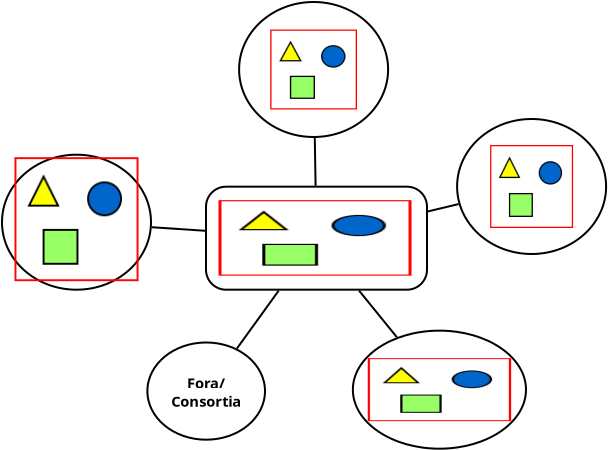 <?xml version="1.0" encoding="UTF-8"?>
<dia:diagram xmlns:dia="http://www.lysator.liu.se/~alla/dia/">
  <dia:layer name="Background" visible="true" active="true">
    <dia:object type="Standard - Ellipse" version="0" id="O0">
      <dia:attribute name="obj_pos">
        <dia:point val="35.005,16.115"/>
      </dia:attribute>
      <dia:attribute name="obj_bb">
        <dia:rectangle val="34.955,16.065;42.505,22.915"/>
      </dia:attribute>
      <dia:attribute name="elem_corner">
        <dia:point val="35.005,16.115"/>
      </dia:attribute>
      <dia:attribute name="elem_width">
        <dia:real val="7.45"/>
      </dia:attribute>
      <dia:attribute name="elem_height">
        <dia:real val="6.75"/>
      </dia:attribute>
    </dia:object>
    <dia:object type="Standard - Ellipse" version="0" id="O1">
      <dia:attribute name="obj_pos">
        <dia:point val="24.105,10.265"/>
      </dia:attribute>
      <dia:attribute name="obj_bb">
        <dia:rectangle val="24.055,10.215;31.605,17.065"/>
      </dia:attribute>
      <dia:attribute name="elem_corner">
        <dia:point val="24.105,10.265"/>
      </dia:attribute>
      <dia:attribute name="elem_width">
        <dia:real val="7.45"/>
      </dia:attribute>
      <dia:attribute name="elem_height">
        <dia:real val="6.75"/>
      </dia:attribute>
    </dia:object>
    <dia:object type="Standard - Ellipse" version="0" id="O2">
      <dia:attribute name="obj_pos">
        <dia:point val="12.25,17.9"/>
      </dia:attribute>
      <dia:attribute name="obj_bb">
        <dia:rectangle val="12.2,17.85;19.75,24.7"/>
      </dia:attribute>
      <dia:attribute name="elem_corner">
        <dia:point val="12.25,17.9"/>
      </dia:attribute>
      <dia:attribute name="elem_width">
        <dia:real val="7.45"/>
      </dia:attribute>
      <dia:attribute name="elem_height">
        <dia:real val="6.75"/>
      </dia:attribute>
    </dia:object>
    <dia:object type="Flowchart - Ellipse" version="0" id="O3">
      <dia:attribute name="obj_pos">
        <dia:point val="29.793,26.697"/>
      </dia:attribute>
      <dia:attribute name="obj_bb">
        <dia:rectangle val="29.743,26.647;38.5,32.65"/>
      </dia:attribute>
      <dia:attribute name="elem_corner">
        <dia:point val="29.793,26.697"/>
      </dia:attribute>
      <dia:attribute name="elem_width">
        <dia:real val="8.657"/>
      </dia:attribute>
      <dia:attribute name="elem_height">
        <dia:real val="5.903"/>
      </dia:attribute>
      <dia:attribute name="show_background">
        <dia:boolean val="true"/>
      </dia:attribute>
      <dia:attribute name="padding">
        <dia:real val="0.354"/>
      </dia:attribute>
      <dia:attribute name="text">
        <dia:composite type="text">
          <dia:attribute name="string">
            <dia:string>##</dia:string>
          </dia:attribute>
          <dia:attribute name="font">
            <dia:font family="sans" style="0" name="Helvetica"/>
          </dia:attribute>
          <dia:attribute name="height">
            <dia:real val="0.8"/>
          </dia:attribute>
          <dia:attribute name="pos">
            <dia:point val="34.122,29.715"/>
          </dia:attribute>
          <dia:attribute name="color">
            <dia:color val="#000000"/>
          </dia:attribute>
          <dia:attribute name="alignment">
            <dia:enum val="1"/>
          </dia:attribute>
        </dia:composite>
      </dia:attribute>
    </dia:object>
    <dia:object type="Standard - Box" version="0" id="O4">
      <dia:attribute name="obj_pos">
        <dia:point val="22.45,19.5"/>
      </dia:attribute>
      <dia:attribute name="obj_bb">
        <dia:rectangle val="22.4,19.45;33.55,24.7"/>
      </dia:attribute>
      <dia:attribute name="elem_corner">
        <dia:point val="22.45,19.5"/>
      </dia:attribute>
      <dia:attribute name="elem_width">
        <dia:real val="11.05"/>
      </dia:attribute>
      <dia:attribute name="elem_height">
        <dia:real val="5.15"/>
      </dia:attribute>
      <dia:attribute name="border_width">
        <dia:real val="0.1"/>
      </dia:attribute>
      <dia:attribute name="show_background">
        <dia:boolean val="true"/>
      </dia:attribute>
      <dia:attribute name="corner_radius">
        <dia:real val="1"/>
      </dia:attribute>
    </dia:object>
    <dia:object type="Standard - Image" version="0" id="O5">
      <dia:attribute name="obj_pos">
        <dia:point val="23.075,20.172"/>
      </dia:attribute>
      <dia:attribute name="obj_bb">
        <dia:rectangle val="23.025,20.122;32.776,24"/>
      </dia:attribute>
      <dia:attribute name="elem_corner">
        <dia:point val="23.075,20.172"/>
      </dia:attribute>
      <dia:attribute name="elem_width">
        <dia:real val="9.651"/>
      </dia:attribute>
      <dia:attribute name="elem_height">
        <dia:real val="3.778"/>
      </dia:attribute>
      <dia:attribute name="draw_border">
        <dia:boolean val="false"/>
      </dia:attribute>
      <dia:attribute name="keep_aspect">
        <dia:boolean val="true"/>
      </dia:attribute>
      <dia:attribute name="file">
        <dia:string>#/home/noel/git/me/fullwebdev/packages/illustrations/images/third-party/ecma-logo.jpg#</dia:string>
      </dia:attribute>
    </dia:object>
    <dia:object type="Standard - Image" version="0" id="O6">
      <dia:attribute name="obj_pos">
        <dia:point val="36.655,17.415"/>
      </dia:attribute>
      <dia:attribute name="obj_bb">
        <dia:rectangle val="36.605,17.365;40.855,21.615"/>
      </dia:attribute>
      <dia:attribute name="elem_corner">
        <dia:point val="36.655,17.415"/>
      </dia:attribute>
      <dia:attribute name="elem_width">
        <dia:real val="4.15"/>
      </dia:attribute>
      <dia:attribute name="elem_height">
        <dia:real val="4.15"/>
      </dia:attribute>
      <dia:attribute name="draw_border">
        <dia:boolean val="false"/>
      </dia:attribute>
      <dia:attribute name="keep_aspect">
        <dia:boolean val="true"/>
      </dia:attribute>
      <dia:attribute name="file">
        <dia:string>#/home/noel/git/me/fullwebdev/packages/illustrations/images/third-party/parts/International_Electrotechnical_Commission_Logo.svg#</dia:string>
      </dia:attribute>
    </dia:object>
    <dia:object type="Standard - Image" version="0" id="O7">
      <dia:attribute name="obj_pos">
        <dia:point val="12.875,18.025"/>
      </dia:attribute>
      <dia:attribute name="obj_bb">
        <dia:rectangle val="12.825,17.975;19.125,24.275"/>
      </dia:attribute>
      <dia:attribute name="elem_corner">
        <dia:point val="12.875,18.025"/>
      </dia:attribute>
      <dia:attribute name="elem_width">
        <dia:real val="6.2"/>
      </dia:attribute>
      <dia:attribute name="elem_height">
        <dia:real val="6.2"/>
      </dia:attribute>
      <dia:attribute name="draw_border">
        <dia:boolean val="false"/>
      </dia:attribute>
      <dia:attribute name="keep_aspect">
        <dia:boolean val="true"/>
      </dia:attribute>
      <dia:attribute name="file">
        <dia:string>#/home/noel/git/me/fullwebdev/packages/illustrations/images/third-party/parts/itu-logo.png#</dia:string>
      </dia:attribute>
    </dia:object>
    <dia:object type="Standard - Image" version="0" id="O8">
      <dia:attribute name="obj_pos">
        <dia:point val="30.538,28.073"/>
      </dia:attribute>
      <dia:attribute name="obj_bb">
        <dia:rectangle val="30.488,28.023;37.755,31.273"/>
      </dia:attribute>
      <dia:attribute name="elem_corner">
        <dia:point val="30.538,28.073"/>
      </dia:attribute>
      <dia:attribute name="elem_width">
        <dia:real val="7.167"/>
      </dia:attribute>
      <dia:attribute name="elem_height">
        <dia:real val="3.15"/>
      </dia:attribute>
      <dia:attribute name="draw_border">
        <dia:boolean val="false"/>
      </dia:attribute>
      <dia:attribute name="keep_aspect">
        <dia:boolean val="true"/>
      </dia:attribute>
      <dia:attribute name="file">
        <dia:string>#/home/noel/git/me/fullwebdev/packages/illustrations/images/third-party/parts/ETSI Logo_Web_70pc.jpg#</dia:string>
      </dia:attribute>
    </dia:object>
    <dia:object type="Standard - Image" version="0" id="O9">
      <dia:attribute name="obj_pos">
        <dia:point val="25.66,11.642"/>
      </dia:attribute>
      <dia:attribute name="obj_bb">
        <dia:rectangle val="25.61,11.592;30.05,15.688"/>
      </dia:attribute>
      <dia:attribute name="elem_corner">
        <dia:point val="25.66,11.642"/>
      </dia:attribute>
      <dia:attribute name="elem_width">
        <dia:real val="4.341"/>
      </dia:attribute>
      <dia:attribute name="elem_height">
        <dia:real val="3.997"/>
      </dia:attribute>
      <dia:attribute name="draw_border">
        <dia:boolean val="false"/>
      </dia:attribute>
      <dia:attribute name="keep_aspect">
        <dia:boolean val="true"/>
      </dia:attribute>
      <dia:attribute name="file">
        <dia:string>#/home/noel/git/me/fullwebdev/packages/illustrations/images/third-party/parts/ISO_Logo_(Red_square).svg#</dia:string>
      </dia:attribute>
    </dia:object>
    <dia:object type="Flowchart - Ellipse" version="0" id="O10">
      <dia:attribute name="obj_pos">
        <dia:point val="19.519,27.289"/>
      </dia:attribute>
      <dia:attribute name="obj_bb">
        <dia:rectangle val="19.469,27.239;25.45,32.2"/>
      </dia:attribute>
      <dia:attribute name="elem_corner">
        <dia:point val="19.519,27.289"/>
      </dia:attribute>
      <dia:attribute name="elem_width">
        <dia:real val="5.881"/>
      </dia:attribute>
      <dia:attribute name="elem_height">
        <dia:real val="4.861"/>
      </dia:attribute>
      <dia:attribute name="border_width">
        <dia:real val="0.1"/>
      </dia:attribute>
      <dia:attribute name="show_background">
        <dia:boolean val="true"/>
      </dia:attribute>
      <dia:attribute name="padding">
        <dia:real val="0.354"/>
      </dia:attribute>
      <dia:attribute name="text">
        <dia:composite type="text">
          <dia:attribute name="string">
            <dia:string>#Fora/
Consortia#</dia:string>
          </dia:attribute>
          <dia:attribute name="font">
            <dia:font family="sans" style="80" name="Helvetica-Bold"/>
          </dia:attribute>
          <dia:attribute name="height">
            <dia:real val="0.917"/>
          </dia:attribute>
          <dia:attribute name="pos">
            <dia:point val="22.459,29.337"/>
          </dia:attribute>
          <dia:attribute name="color">
            <dia:color val="#000000"/>
          </dia:attribute>
          <dia:attribute name="alignment">
            <dia:enum val="1"/>
          </dia:attribute>
        </dia:composite>
      </dia:attribute>
    </dia:object>
    <dia:object type="Standard - Line" version="0" id="O11">
      <dia:attribute name="obj_pos">
        <dia:point val="27.889,17.064"/>
      </dia:attribute>
      <dia:attribute name="obj_bb">
        <dia:rectangle val="27.838,17.013;27.981,19.501"/>
      </dia:attribute>
      <dia:attribute name="conn_endpoints">
        <dia:point val="27.889,17.064"/>
        <dia:point val="27.93,19.45"/>
      </dia:attribute>
      <dia:attribute name="numcp">
        <dia:int val="1"/>
      </dia:attribute>
      <dia:connections>
        <dia:connection handle="0" to="O1" connection="8"/>
        <dia:connection handle="1" to="O4" connection="8"/>
      </dia:connections>
    </dia:object>
    <dia:object type="Standard - Line" version="0" id="O12">
      <dia:attribute name="obj_pos">
        <dia:point val="35.083,20.367"/>
      </dia:attribute>
      <dia:attribute name="obj_bb">
        <dia:rectangle val="33.49,20.306;35.143,20.795"/>
      </dia:attribute>
      <dia:attribute name="conn_endpoints">
        <dia:point val="35.083,20.367"/>
        <dia:point val="33.55,20.735"/>
      </dia:attribute>
      <dia:attribute name="numcp">
        <dia:int val="1"/>
      </dia:attribute>
      <dia:connections>
        <dia:connection handle="0" to="O0" connection="8"/>
        <dia:connection handle="1" to="O4" connection="8"/>
      </dia:connections>
    </dia:object>
    <dia:object type="Standard - Line" version="0" id="O13">
      <dia:attribute name="obj_pos">
        <dia:point val="19.74,21.526"/>
      </dia:attribute>
      <dia:attribute name="obj_bb">
        <dia:rectangle val="19.687,21.473;22.454,21.757"/>
      </dia:attribute>
      <dia:attribute name="conn_endpoints">
        <dia:point val="19.74,21.526"/>
        <dia:point val="22.401,21.703"/>
      </dia:attribute>
      <dia:attribute name="numcp">
        <dia:int val="1"/>
      </dia:attribute>
      <dia:connections>
        <dia:connection handle="0" to="O2" connection="8"/>
        <dia:connection handle="1" to="O4" connection="8"/>
      </dia:connections>
    </dia:object>
    <dia:object type="Standard - Line" version="0" id="O14">
      <dia:attribute name="obj_pos">
        <dia:point val="23.995,27.591"/>
      </dia:attribute>
      <dia:attribute name="obj_bb">
        <dia:rectangle val="23.925,24.63;26.151,27.661"/>
      </dia:attribute>
      <dia:attribute name="conn_endpoints">
        <dia:point val="23.995,27.591"/>
        <dia:point val="26.081,24.7"/>
      </dia:attribute>
      <dia:attribute name="numcp">
        <dia:int val="1"/>
      </dia:attribute>
      <dia:connections>
        <dia:connection handle="0" to="O10" connection="16"/>
        <dia:connection handle="1" to="O4" connection="8"/>
      </dia:connections>
    </dia:object>
    <dia:object type="Standard - Line" version="0" id="O15">
      <dia:attribute name="obj_pos">
        <dia:point val="31.995,27.028"/>
      </dia:attribute>
      <dia:attribute name="obj_bb">
        <dia:rectangle val="30.033,24.627;32.066,27.099"/>
      </dia:attribute>
      <dia:attribute name="conn_endpoints">
        <dia:point val="31.995,27.028"/>
        <dia:point val="30.103,24.697"/>
      </dia:attribute>
      <dia:attribute name="numcp">
        <dia:int val="1"/>
      </dia:attribute>
      <dia:connections>
        <dia:connection handle="0" to="O3" connection="16"/>
        <dia:connection handle="1" to="O4" connection="8"/>
      </dia:connections>
    </dia:object>
  </dia:layer>
</dia:diagram>
